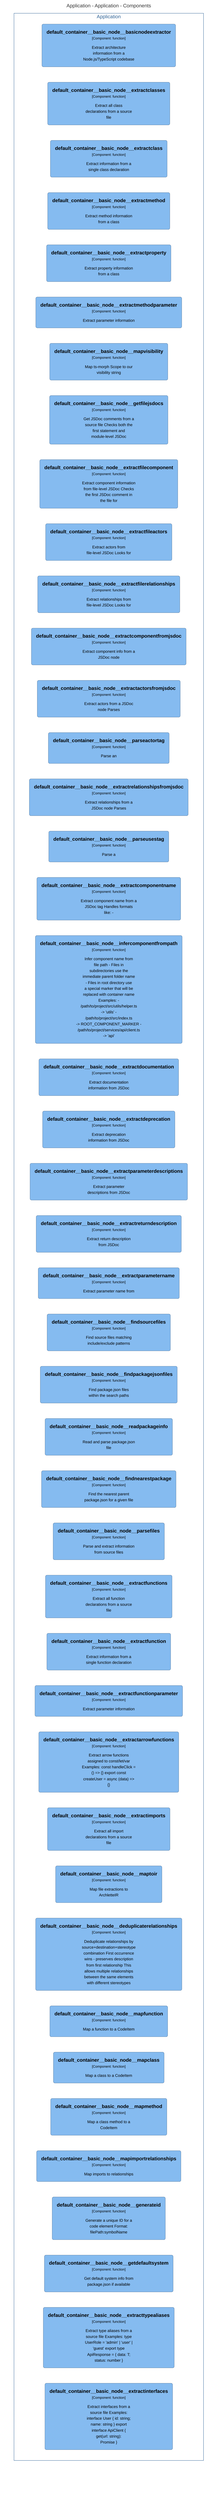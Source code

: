 graph TB
  linkStyle default fill:#ffffff

  subgraph diagram ["Application - Application - Components"]
    style diagram fill:#ffffff,stroke:#ffffff

    subgraph 8 ["Application"]
      style 8 fill:#ffffff,stroke:#2e6295,color:#2e6295

      100("<div style='font-weight: bold'>default_container__basic_node__extractclass</div><div style='font-size: 70%; margin-top: 0px'>[Component: function]</div><div style='font-size: 80%; margin-top:10px'>Extract information from a<br />single class declaration</div>")
      style 100 fill:#85bbf0,stroke:#5d82a8,color:#000000
      101("<div style='font-weight: bold'>default_container__basic_node__extractmethod</div><div style='font-size: 70%; margin-top: 0px'>[Component: function]</div><div style='font-size: 80%; margin-top:10px'>Extract method information<br />from a class</div>")
      style 101 fill:#85bbf0,stroke:#5d82a8,color:#000000
      102("<div style='font-weight: bold'>default_container__basic_node__extractproperty</div><div style='font-size: 70%; margin-top: 0px'>[Component: function]</div><div style='font-size: 80%; margin-top:10px'>Extract property information<br />from a class</div>")
      style 102 fill:#85bbf0,stroke:#5d82a8,color:#000000
      103("<div style='font-weight: bold'>default_container__basic_node__extractmethodparameter</div><div style='font-size: 70%; margin-top: 0px'>[Component: function]</div><div style='font-size: 80%; margin-top:10px'>Extract parameter information</div>")
      style 103 fill:#85bbf0,stroke:#5d82a8,color:#000000
      104("<div style='font-weight: bold'>default_container__basic_node__mapvisibility</div><div style='font-size: 70%; margin-top: 0px'>[Component: function]</div><div style='font-size: 80%; margin-top:10px'>Map ts-morph Scope to our<br />visibility string</div>")
      style 104 fill:#85bbf0,stroke:#5d82a8,color:#000000
      105("<div style='font-weight: bold'>default_container__basic_node__getfilejsdocs</div><div style='font-size: 70%; margin-top: 0px'>[Component: function]</div><div style='font-size: 80%; margin-top:10px'>Get JSDoc comments from a<br />source file Checks both the<br />first statement and<br />module-level JSDoc</div>")
      style 105 fill:#85bbf0,stroke:#5d82a8,color:#000000
      106("<div style='font-weight: bold'>default_container__basic_node__extractfilecomponent</div><div style='font-size: 70%; margin-top: 0px'>[Component: function]</div><div style='font-size: 80%; margin-top:10px'>Extract component information<br />from file-level JSDoc Checks<br />the first JSDoc comment in<br />the file for</div>")
      style 106 fill:#85bbf0,stroke:#5d82a8,color:#000000
      107("<div style='font-weight: bold'>default_container__basic_node__extractfileactors</div><div style='font-size: 70%; margin-top: 0px'>[Component: function]</div><div style='font-size: 80%; margin-top:10px'>Extract actors from<br />file-level JSDoc Looks for</div>")
      style 107 fill:#85bbf0,stroke:#5d82a8,color:#000000
      108("<div style='font-weight: bold'>default_container__basic_node__extractfilerelationships</div><div style='font-size: 70%; margin-top: 0px'>[Component: function]</div><div style='font-size: 80%; margin-top:10px'>Extract relationships from<br />file-level JSDoc Looks for</div>")
      style 108 fill:#85bbf0,stroke:#5d82a8,color:#000000
      109("<div style='font-weight: bold'>default_container__basic_node__extractcomponentfromjsdoc</div><div style='font-size: 70%; margin-top: 0px'>[Component: function]</div><div style='font-size: 80%; margin-top:10px'>Extract component info from a<br />JSDoc node</div>")
      style 109 fill:#85bbf0,stroke:#5d82a8,color:#000000
      110("<div style='font-weight: bold'>default_container__basic_node__extractactorsfromjsdoc</div><div style='font-size: 70%; margin-top: 0px'>[Component: function]</div><div style='font-size: 80%; margin-top:10px'>Extract actors from a JSDoc<br />node Parses</div>")
      style 110 fill:#85bbf0,stroke:#5d82a8,color:#000000
      111("<div style='font-weight: bold'>default_container__basic_node__parseactortag</div><div style='font-size: 70%; margin-top: 0px'>[Component: function]</div><div style='font-size: 80%; margin-top:10px'>Parse an</div>")
      style 111 fill:#85bbf0,stroke:#5d82a8,color:#000000
      112("<div style='font-weight: bold'>default_container__basic_node__extractrelationshipsfromjsdoc</div><div style='font-size: 70%; margin-top: 0px'>[Component: function]</div><div style='font-size: 80%; margin-top:10px'>Extract relationships from a<br />JSDoc node Parses</div>")
      style 112 fill:#85bbf0,stroke:#5d82a8,color:#000000
      113("<div style='font-weight: bold'>default_container__basic_node__parseusestag</div><div style='font-size: 70%; margin-top: 0px'>[Component: function]</div><div style='font-size: 80%; margin-top:10px'>Parse a</div>")
      style 113 fill:#85bbf0,stroke:#5d82a8,color:#000000
      114("<div style='font-weight: bold'>default_container__basic_node__extractcomponentname</div><div style='font-size: 70%; margin-top: 0px'>[Component: function]</div><div style='font-size: 80%; margin-top:10px'>Extract component name from a<br />JSDoc tag Handles formats<br />like: -</div>")
      style 114 fill:#85bbf0,stroke:#5d82a8,color:#000000
      115("<div style='font-weight: bold'>default_container__basic_node__infercomponentfrompath</div><div style='font-size: 70%; margin-top: 0px'>[Component: function]</div><div style='font-size: 80%; margin-top:10px'>Infer component name from<br />file path - Files in<br />subdirectories use the<br />immediate parent folder name<br />- Files in root directory use<br />a special marker that will be<br />replaced with container name<br />Examples: -<br />/path/to/project/src/utils/helper.ts<br />-> 'utils' -<br />/path/to/project/src/index.ts<br />-> ROOT_COMPONENT_MARKER -<br />/path/to/project/services/api/client.ts<br />-> 'api'</div>")
      style 115 fill:#85bbf0,stroke:#5d82a8,color:#000000
      116("<div style='font-weight: bold'>default_container__basic_node__extractdocumentation</div><div style='font-size: 70%; margin-top: 0px'>[Component: function]</div><div style='font-size: 80%; margin-top:10px'>Extract documentation<br />information from JSDoc</div>")
      style 116 fill:#85bbf0,stroke:#5d82a8,color:#000000
      117("<div style='font-weight: bold'>default_container__basic_node__extractdeprecation</div><div style='font-size: 70%; margin-top: 0px'>[Component: function]</div><div style='font-size: 80%; margin-top:10px'>Extract deprecation<br />information from JSDoc</div>")
      style 117 fill:#85bbf0,stroke:#5d82a8,color:#000000
      118("<div style='font-weight: bold'>default_container__basic_node__extractparameterdescriptions</div><div style='font-size: 70%; margin-top: 0px'>[Component: function]</div><div style='font-size: 80%; margin-top:10px'>Extract parameter<br />descriptions from JSDoc</div>")
      style 118 fill:#85bbf0,stroke:#5d82a8,color:#000000
      119("<div style='font-weight: bold'>default_container__basic_node__extractreturndescription</div><div style='font-size: 70%; margin-top: 0px'>[Component: function]</div><div style='font-size: 80%; margin-top:10px'>Extract return description<br />from JSDoc</div>")
      style 119 fill:#85bbf0,stroke:#5d82a8,color:#000000
      120("<div style='font-weight: bold'>default_container__basic_node__extractparametername</div><div style='font-size: 70%; margin-top: 0px'>[Component: function]</div><div style='font-size: 80%; margin-top:10px'>Extract parameter name from</div>")
      style 120 fill:#85bbf0,stroke:#5d82a8,color:#000000
      121("<div style='font-weight: bold'>default_container__basic_node__findsourcefiles</div><div style='font-size: 70%; margin-top: 0px'>[Component: function]</div><div style='font-size: 80%; margin-top:10px'>Find source files matching<br />include/exclude patterns</div>")
      style 121 fill:#85bbf0,stroke:#5d82a8,color:#000000
      122("<div style='font-weight: bold'>default_container__basic_node__findpackagejsonfiles</div><div style='font-size: 70%; margin-top: 0px'>[Component: function]</div><div style='font-size: 80%; margin-top:10px'>Find package.json files<br />within the search paths</div>")
      style 122 fill:#85bbf0,stroke:#5d82a8,color:#000000
      123("<div style='font-weight: bold'>default_container__basic_node__readpackageinfo</div><div style='font-size: 70%; margin-top: 0px'>[Component: function]</div><div style='font-size: 80%; margin-top:10px'>Read and parse package.json<br />file</div>")
      style 123 fill:#85bbf0,stroke:#5d82a8,color:#000000
      124("<div style='font-weight: bold'>default_container__basic_node__findnearestpackage</div><div style='font-size: 70%; margin-top: 0px'>[Component: function]</div><div style='font-size: 80%; margin-top:10px'>Find the nearest parent<br />package.json for a given file</div>")
      style 124 fill:#85bbf0,stroke:#5d82a8,color:#000000
      125("<div style='font-weight: bold'>default_container__basic_node__parsefiles</div><div style='font-size: 70%; margin-top: 0px'>[Component: function]</div><div style='font-size: 80%; margin-top:10px'>Parse and extract information<br />from source files</div>")
      style 125 fill:#85bbf0,stroke:#5d82a8,color:#000000
      126("<div style='font-weight: bold'>default_container__basic_node__extractfunctions</div><div style='font-size: 70%; margin-top: 0px'>[Component: function]</div><div style='font-size: 80%; margin-top:10px'>Extract all function<br />declarations from a source<br />file</div>")
      style 126 fill:#85bbf0,stroke:#5d82a8,color:#000000
      127("<div style='font-weight: bold'>default_container__basic_node__extractfunction</div><div style='font-size: 70%; margin-top: 0px'>[Component: function]</div><div style='font-size: 80%; margin-top:10px'>Extract information from a<br />single function declaration</div>")
      style 127 fill:#85bbf0,stroke:#5d82a8,color:#000000
      128("<div style='font-weight: bold'>default_container__basic_node__extractfunctionparameter</div><div style='font-size: 70%; margin-top: 0px'>[Component: function]</div><div style='font-size: 80%; margin-top:10px'>Extract parameter information</div>")
      style 128 fill:#85bbf0,stroke:#5d82a8,color:#000000
      129("<div style='font-weight: bold'>default_container__basic_node__extractarrowfunctions</div><div style='font-size: 70%; margin-top: 0px'>[Component: function]</div><div style='font-size: 80%; margin-top:10px'>Extract arrow functions<br />assigned to const/let/var<br />Examples: const handleClick =<br />() => {} export const<br />createUser = async (data) =><br />{}</div>")
      style 129 fill:#85bbf0,stroke:#5d82a8,color:#000000
      130("<div style='font-weight: bold'>default_container__basic_node__extractimports</div><div style='font-size: 70%; margin-top: 0px'>[Component: function]</div><div style='font-size: 80%; margin-top:10px'>Extract all import<br />declarations from a source<br />file</div>")
      style 130 fill:#85bbf0,stroke:#5d82a8,color:#000000
      131("<div style='font-weight: bold'>default_container__basic_node__maptoir</div><div style='font-size: 70%; margin-top: 0px'>[Component: function]</div><div style='font-size: 80%; margin-top:10px'>Map file extractions to<br />ArchletteIR</div>")
      style 131 fill:#85bbf0,stroke:#5d82a8,color:#000000
      132("<div style='font-weight: bold'>default_container__basic_node__deduplicaterelationships</div><div style='font-size: 70%; margin-top: 0px'>[Component: function]</div><div style='font-size: 80%; margin-top:10px'>Deduplicate relationships by<br />source+destination+stereotype<br />combination First occurrence<br />wins - preserves description<br />from first relationship This<br />allows multiple relationships<br />between the same elements<br />with different stereotypes</div>")
      style 132 fill:#85bbf0,stroke:#5d82a8,color:#000000
      133("<div style='font-weight: bold'>default_container__basic_node__mapfunction</div><div style='font-size: 70%; margin-top: 0px'>[Component: function]</div><div style='font-size: 80%; margin-top:10px'>Map a function to a CodeItem</div>")
      style 133 fill:#85bbf0,stroke:#5d82a8,color:#000000
      134("<div style='font-weight: bold'>default_container__basic_node__mapclass</div><div style='font-size: 70%; margin-top: 0px'>[Component: function]</div><div style='font-size: 80%; margin-top:10px'>Map a class to a CodeItem</div>")
      style 134 fill:#85bbf0,stroke:#5d82a8,color:#000000
      135("<div style='font-weight: bold'>default_container__basic_node__mapmethod</div><div style='font-size: 70%; margin-top: 0px'>[Component: function]</div><div style='font-size: 80%; margin-top:10px'>Map a class method to a<br />CodeItem</div>")
      style 135 fill:#85bbf0,stroke:#5d82a8,color:#000000
      136("<div style='font-weight: bold'>default_container__basic_node__mapimportrelationships</div><div style='font-size: 70%; margin-top: 0px'>[Component: function]</div><div style='font-size: 80%; margin-top:10px'>Map imports to relationships</div>")
      style 136 fill:#85bbf0,stroke:#5d82a8,color:#000000
      137("<div style='font-weight: bold'>default_container__basic_node__generateid</div><div style='font-size: 70%; margin-top: 0px'>[Component: function]</div><div style='font-size: 80%; margin-top:10px'>Generate a unique ID for a<br />code element Format:<br />filePath:symbolName</div>")
      style 137 fill:#85bbf0,stroke:#5d82a8,color:#000000
      138("<div style='font-weight: bold'>default_container__basic_node__getdefaultsystem</div><div style='font-size: 70%; margin-top: 0px'>[Component: function]</div><div style='font-size: 80%; margin-top:10px'>Get default system info from<br />package.json if available</div>")
      style 138 fill:#85bbf0,stroke:#5d82a8,color:#000000
      139("<div style='font-weight: bold'>default_container__basic_node__extracttypealiases</div><div style='font-size: 70%; margin-top: 0px'>[Component: function]</div><div style='font-size: 80%; margin-top:10px'>Extract type aliases from a<br />source file Examples: type<br />UserRole = 'admin' | 'user' |<br />'guest' export type<br />ApiResponse<T> = { data: T;<br />status: number }</div>")
      style 139 fill:#85bbf0,stroke:#5d82a8,color:#000000
      140("<div style='font-weight: bold'>default_container__basic_node__extractinterfaces</div><div style='font-size: 70%; margin-top: 0px'>[Component: function]</div><div style='font-size: 80%; margin-top:10px'>Extract interfaces from a<br />source file Examples:<br />interface User { id: string;<br />name: string } export<br />interface ApiClient {<br />get<T>(url: string):<br />Promise<T> }</div>")
      style 140 fill:#85bbf0,stroke:#5d82a8,color:#000000
      82("<div style='font-weight: bold'>default_container__basic_node__basicnodeextractor</div><div style='font-size: 70%; margin-top: 0px'>[Component: function]</div><div style='font-size: 80%; margin-top:10px'>Extract architecture<br />information from a<br />Node.js/TypeScript codebase</div>")
      style 82 fill:#85bbf0,stroke:#5d82a8,color:#000000
      99("<div style='font-weight: bold'>default_container__basic_node__extractclasses</div><div style='font-size: 70%; margin-top: 0px'>[Component: function]</div><div style='font-size: 80%; margin-top:10px'>Extract all class<br />declarations from a source<br />file</div>")
      style 99 fill:#85bbf0,stroke:#5d82a8,color:#000000
    end

  end